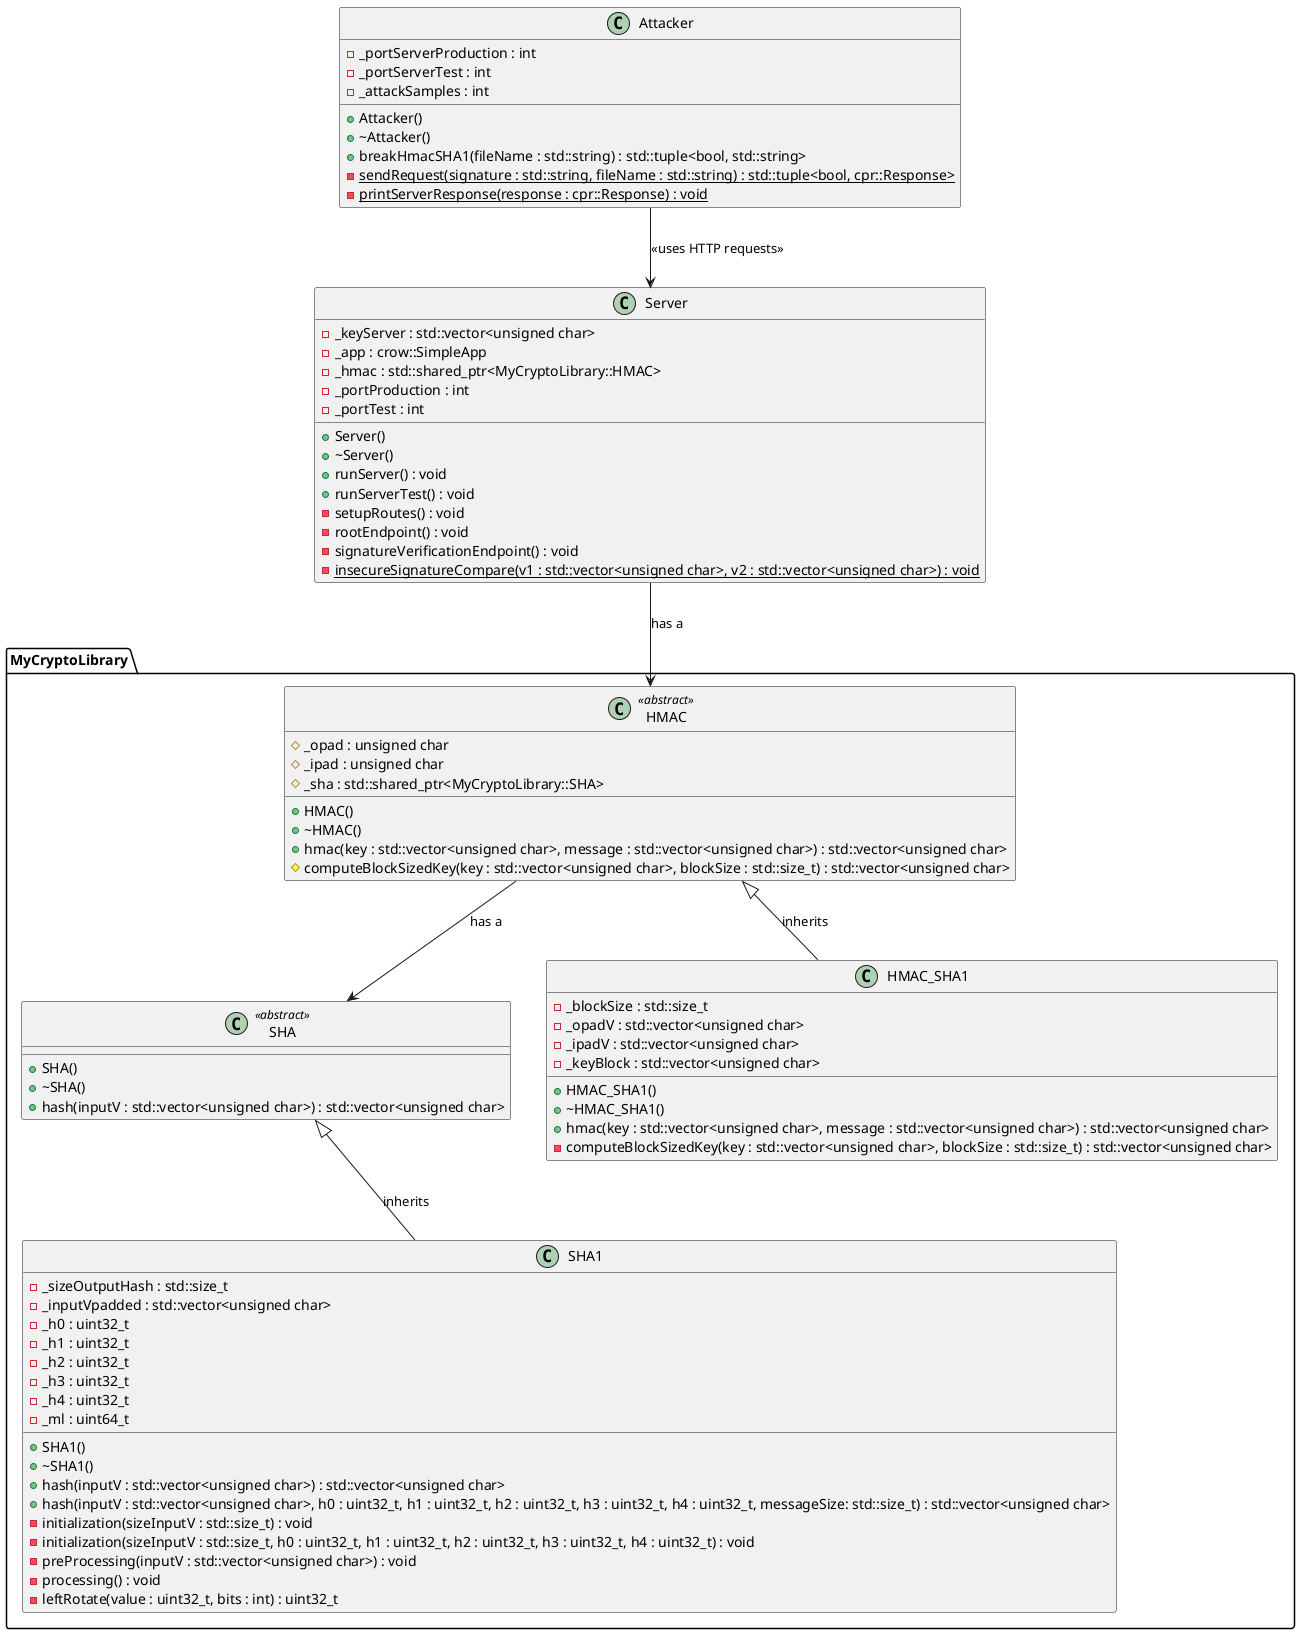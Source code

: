 @startuml

class Server {
    - _keyServer : std::vector<unsigned char>
    - _app : crow::SimpleApp
    - _hmac : std::shared_ptr<MyCryptoLibrary::HMAC>
    - _portProduction : int
    - _portTest : int

    + Server()
    + ~Server()
    + runServer() : void
    + runServerTest() : void
    - setupRoutes() : void
    - rootEndpoint() : void
    - signatureVerificationEndpoint() : void
    - insecureSignatureCompare(v1 : std::vector<unsigned char>, v2 : std::vector<unsigned char>) : void {static}
}

Server --> MyCryptoLibrary.HMAC : "has a"

namespace MyCryptoLibrary {
    class SHA <<abstract>> {
        + SHA()
        + ~SHA()
        + hash(inputV : std::vector<unsigned char>) : std::vector<unsigned char>
    }

    class SHA1 {
        - _sizeOutputHash : std::size_t
        - _inputVpadded : std::vector<unsigned char>
        - _h0 : uint32_t
        - _h1 : uint32_t
        - _h2 : uint32_t
        - _h3 : uint32_t
        - _h4 : uint32_t
        - _ml : uint64_t

        + SHA1()
        + ~SHA1()
        + hash(inputV : std::vector<unsigned char>) : std::vector<unsigned char>
        + hash(inputV : std::vector<unsigned char>, h0 : uint32_t, h1 : uint32_t, h2 : uint32_t, h3 : uint32_t, h4 : uint32_t, messageSize: std::size_t) : std::vector<unsigned char>
        - initialization(sizeInputV : std::size_t) : void
        - initialization(sizeInputV : std::size_t, h0 : uint32_t, h1 : uint32_t, h2 : uint32_t, h3 : uint32_t, h4 : uint32_t) : void
        - preProcessing(inputV : std::vector<unsigned char>) : void
        - processing() : void
        - leftRotate(value : uint32_t, bits : int) : uint32_t
    }

    SHA <|-- SHA1 : "inherits"

    class HMAC <<abstract>> {
        # _opad : unsigned char
        # _ipad : unsigned char
        # _sha : std::shared_ptr<MyCryptoLibrary::SHA>

        + HMAC()
        + ~HMAC()
        + hmac(key : std::vector<unsigned char>, message : std::vector<unsigned char>) : std::vector<unsigned char>
        # computeBlockSizedKey(key : std::vector<unsigned char>, blockSize : std::size_t) : std::vector<unsigned char>
    }

    class HMAC_SHA1 {
        - _blockSize : std::size_t
        - _opadV : std::vector<unsigned char>
        - _ipadV : std::vector<unsigned char>
        - _keyBlock : std::vector<unsigned char>

        + HMAC_SHA1()
        + ~HMAC_SHA1()
        + hmac(key : std::vector<unsigned char>, message : std::vector<unsigned char>) : std::vector<unsigned char>
        - computeBlockSizedKey(key : std::vector<unsigned char>, blockSize : std::size_t) : std::vector<unsigned char>
    }

    HMAC <|-- HMAC_SHA1 : "inherits"
    HMAC --> SHA : "has a"
}

class Attacker {
    - _portServerProduction : int
    - _portServerTest : int
    - _attackSamples : int

    + Attacker()
    + ~Attacker()
    + breakHmacSHA1(fileName : std::string) : std::tuple<bool, std::string>
    - sendRequest(signature : std::string, fileName : std::string) : std::tuple<bool, cpr::Response> {static}
    - printServerResponse(response : cpr::Response) : void {static}
}

Attacker --> Server : "<<uses HTTP requests>>"

@enduml
